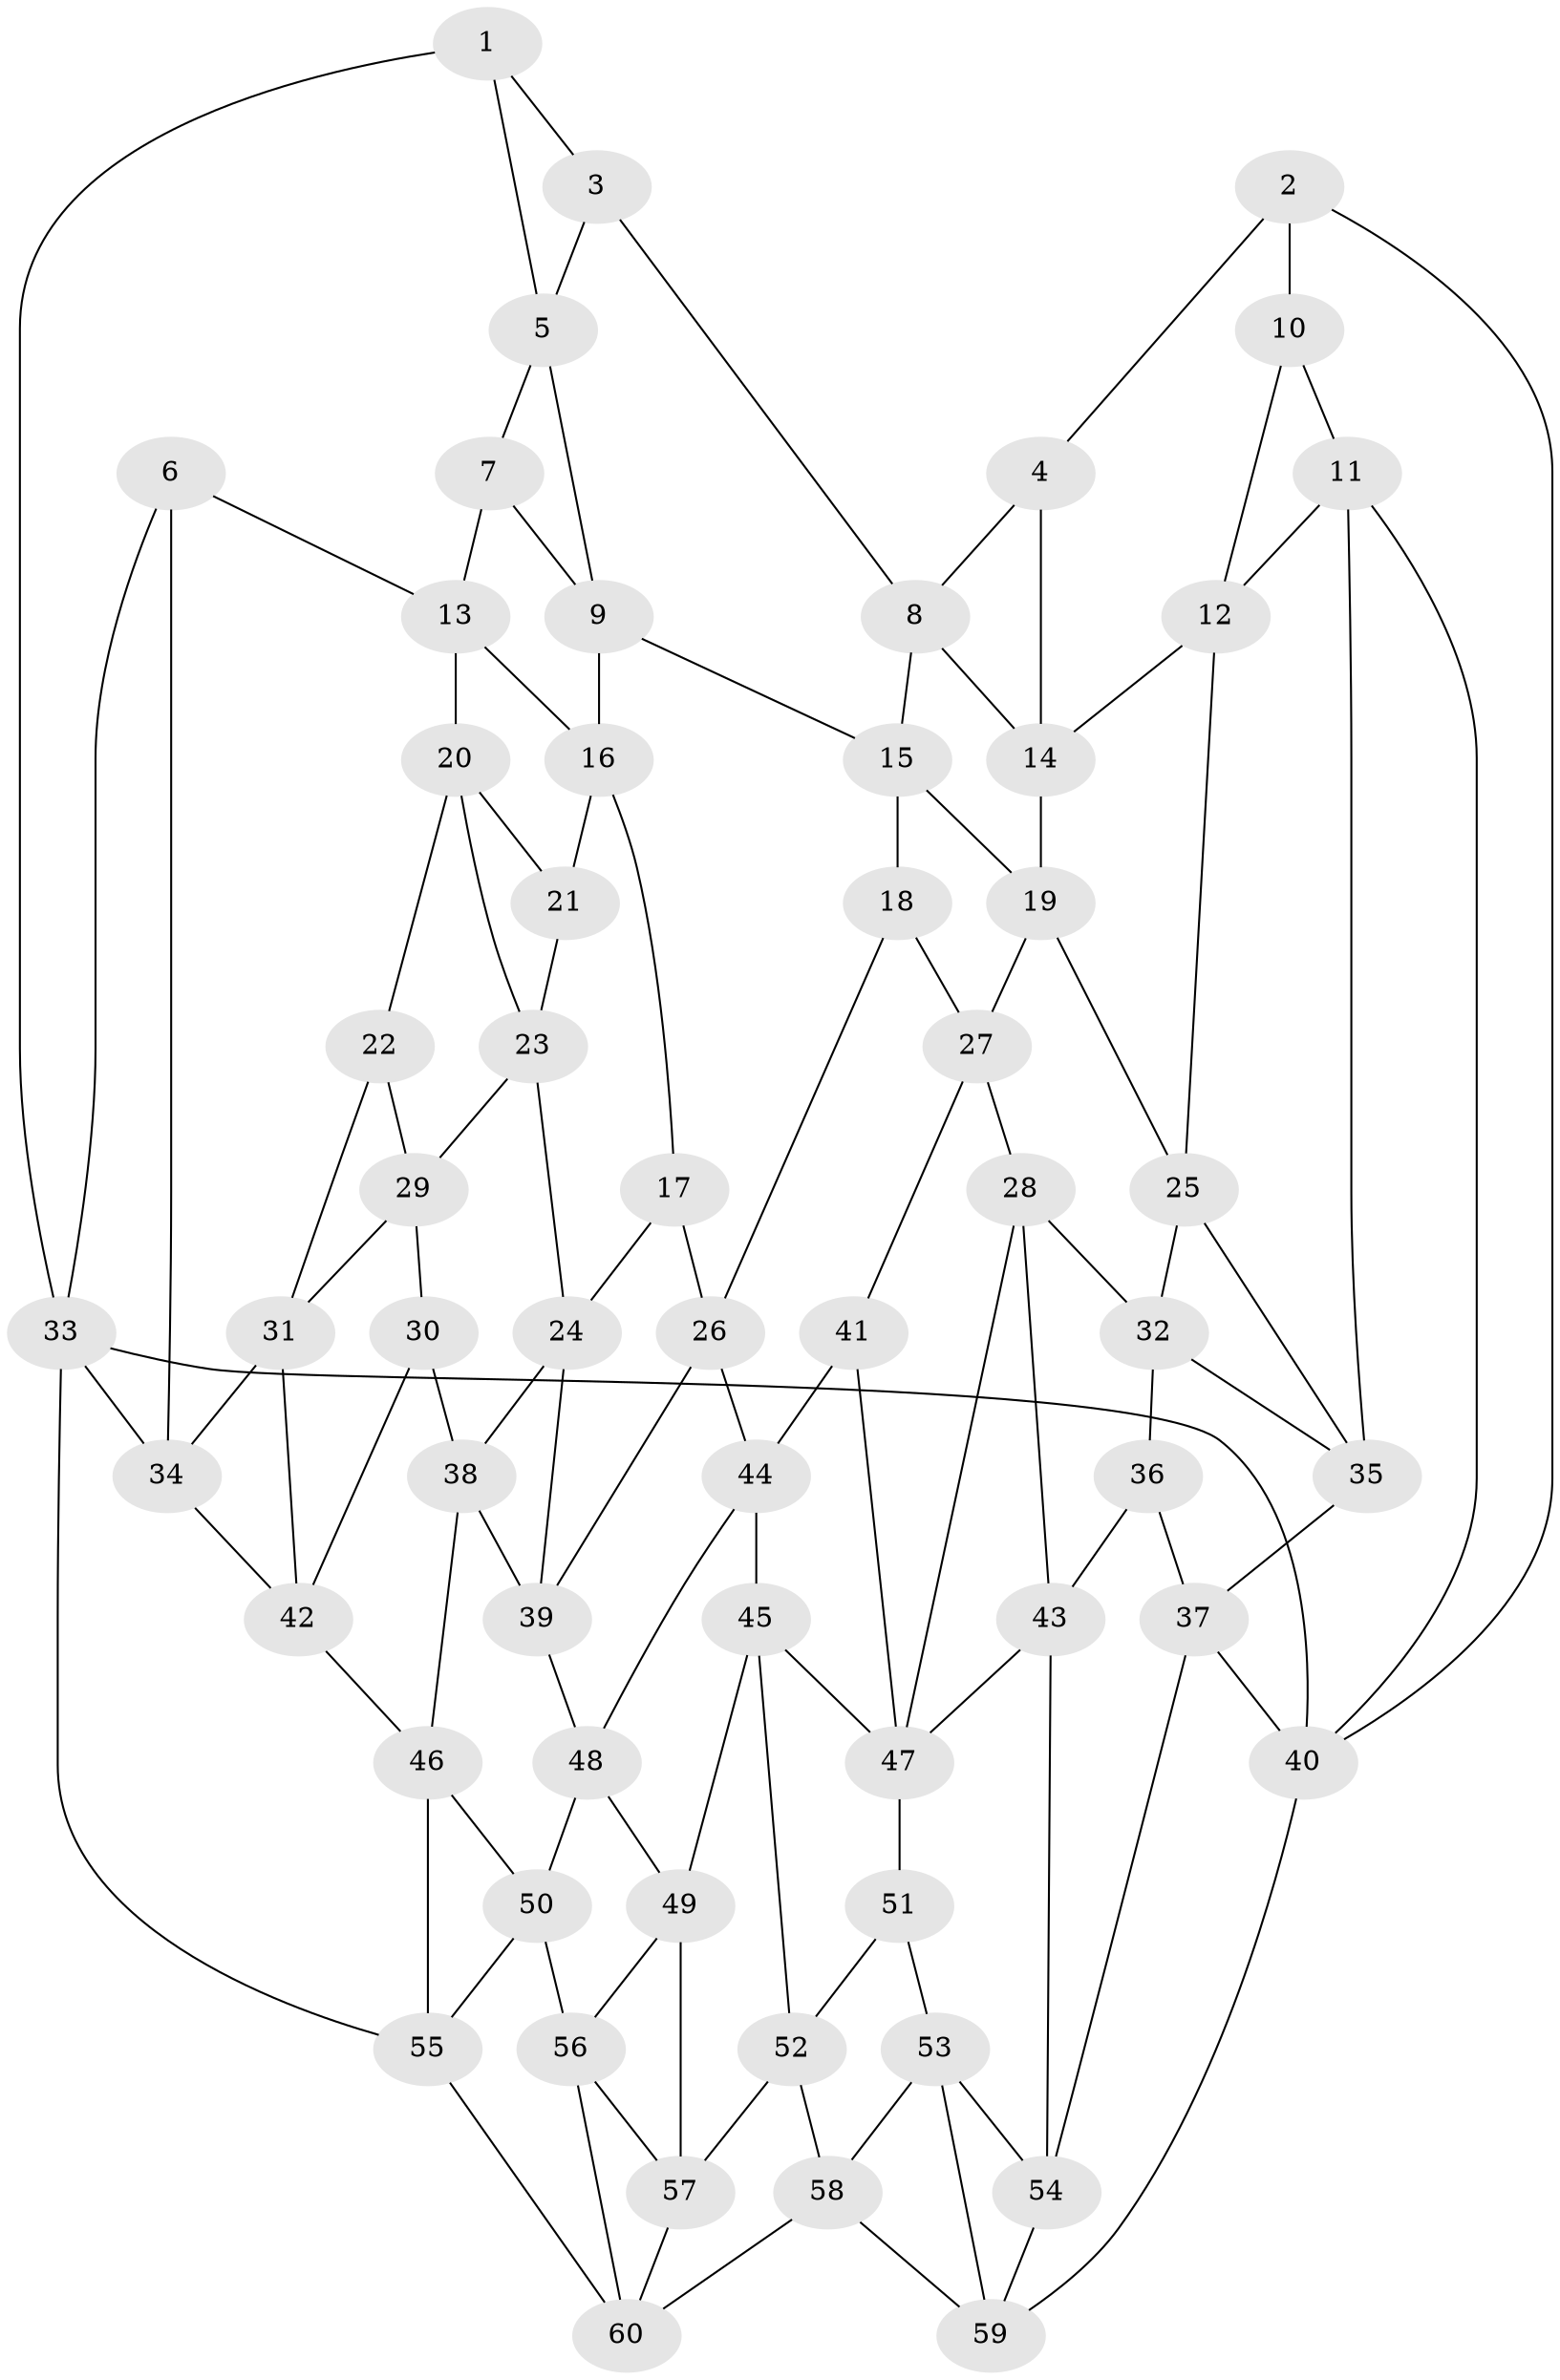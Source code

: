 // original degree distribution, {3: 0.016666666666666666, 4: 0.21666666666666667, 5: 0.5666666666666667, 6: 0.2}
// Generated by graph-tools (version 1.1) at 2025/51/03/09/25 03:51:04]
// undirected, 60 vertices, 114 edges
graph export_dot {
graph [start="1"]
  node [color=gray90,style=filled];
  1;
  2;
  3;
  4;
  5;
  6;
  7;
  8;
  9;
  10;
  11;
  12;
  13;
  14;
  15;
  16;
  17;
  18;
  19;
  20;
  21;
  22;
  23;
  24;
  25;
  26;
  27;
  28;
  29;
  30;
  31;
  32;
  33;
  34;
  35;
  36;
  37;
  38;
  39;
  40;
  41;
  42;
  43;
  44;
  45;
  46;
  47;
  48;
  49;
  50;
  51;
  52;
  53;
  54;
  55;
  56;
  57;
  58;
  59;
  60;
  1 -- 3 [weight=1.0];
  1 -- 5 [weight=1.0];
  1 -- 33 [weight=1.0];
  2 -- 4 [weight=1.0];
  2 -- 10 [weight=1.0];
  2 -- 40 [weight=1.0];
  3 -- 5 [weight=1.0];
  3 -- 8 [weight=1.0];
  4 -- 8 [weight=1.0];
  4 -- 14 [weight=1.0];
  5 -- 7 [weight=1.0];
  5 -- 9 [weight=1.0];
  6 -- 13 [weight=1.0];
  6 -- 33 [weight=1.0];
  6 -- 34 [weight=1.0];
  7 -- 9 [weight=1.0];
  7 -- 13 [weight=1.0];
  8 -- 14 [weight=1.0];
  8 -- 15 [weight=1.0];
  9 -- 15 [weight=1.0];
  9 -- 16 [weight=1.0];
  10 -- 11 [weight=1.0];
  10 -- 12 [weight=1.0];
  11 -- 12 [weight=1.0];
  11 -- 35 [weight=1.0];
  11 -- 40 [weight=1.0];
  12 -- 14 [weight=1.0];
  12 -- 25 [weight=1.0];
  13 -- 16 [weight=1.0];
  13 -- 20 [weight=1.0];
  14 -- 19 [weight=1.0];
  15 -- 18 [weight=1.0];
  15 -- 19 [weight=1.0];
  16 -- 17 [weight=1.0];
  16 -- 21 [weight=1.0];
  17 -- 24 [weight=1.0];
  17 -- 26 [weight=1.0];
  18 -- 26 [weight=1.0];
  18 -- 27 [weight=1.0];
  19 -- 25 [weight=1.0];
  19 -- 27 [weight=1.0];
  20 -- 21 [weight=1.0];
  20 -- 22 [weight=1.0];
  20 -- 23 [weight=1.0];
  21 -- 23 [weight=1.0];
  22 -- 29 [weight=1.0];
  22 -- 31 [weight=1.0];
  23 -- 24 [weight=1.0];
  23 -- 29 [weight=1.0];
  24 -- 38 [weight=1.0];
  24 -- 39 [weight=1.0];
  25 -- 32 [weight=1.0];
  25 -- 35 [weight=1.0];
  26 -- 39 [weight=1.0];
  26 -- 44 [weight=1.0];
  27 -- 28 [weight=1.0];
  27 -- 41 [weight=1.0];
  28 -- 32 [weight=1.0];
  28 -- 43 [weight=1.0];
  28 -- 47 [weight=1.0];
  29 -- 30 [weight=1.0];
  29 -- 31 [weight=1.0];
  30 -- 38 [weight=1.0];
  30 -- 42 [weight=1.0];
  31 -- 34 [weight=1.0];
  31 -- 42 [weight=1.0];
  32 -- 35 [weight=1.0];
  32 -- 36 [weight=1.0];
  33 -- 34 [weight=1.0];
  33 -- 40 [weight=2.0];
  33 -- 55 [weight=1.0];
  34 -- 42 [weight=1.0];
  35 -- 37 [weight=1.0];
  36 -- 37 [weight=1.0];
  36 -- 43 [weight=1.0];
  37 -- 40 [weight=1.0];
  37 -- 54 [weight=1.0];
  38 -- 39 [weight=1.0];
  38 -- 46 [weight=1.0];
  39 -- 48 [weight=1.0];
  40 -- 59 [weight=1.0];
  41 -- 44 [weight=1.0];
  41 -- 47 [weight=2.0];
  42 -- 46 [weight=1.0];
  43 -- 47 [weight=1.0];
  43 -- 54 [weight=1.0];
  44 -- 45 [weight=1.0];
  44 -- 48 [weight=1.0];
  45 -- 47 [weight=1.0];
  45 -- 49 [weight=1.0];
  45 -- 52 [weight=1.0];
  46 -- 50 [weight=1.0];
  46 -- 55 [weight=1.0];
  47 -- 51 [weight=1.0];
  48 -- 49 [weight=1.0];
  48 -- 50 [weight=1.0];
  49 -- 56 [weight=1.0];
  49 -- 57 [weight=1.0];
  50 -- 55 [weight=1.0];
  50 -- 56 [weight=1.0];
  51 -- 52 [weight=1.0];
  51 -- 53 [weight=1.0];
  52 -- 57 [weight=1.0];
  52 -- 58 [weight=1.0];
  53 -- 54 [weight=1.0];
  53 -- 58 [weight=1.0];
  53 -- 59 [weight=1.0];
  54 -- 59 [weight=1.0];
  55 -- 60 [weight=1.0];
  56 -- 57 [weight=1.0];
  56 -- 60 [weight=1.0];
  57 -- 60 [weight=1.0];
  58 -- 59 [weight=1.0];
  58 -- 60 [weight=1.0];
}
